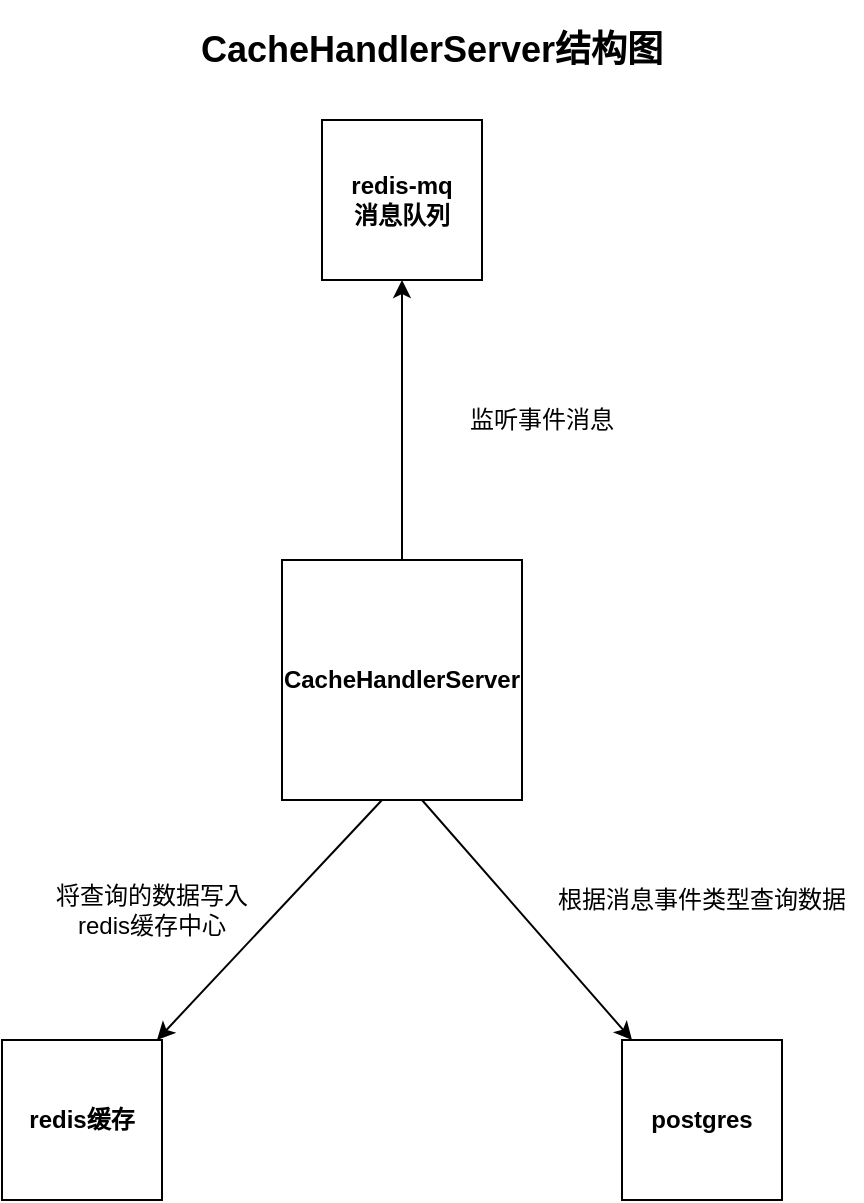 <mxfile version="20.5.1" type="github">
  <diagram name="Page-1" id="42789a77-a242-8287-6e28-9cd8cfd52e62">
    <mxGraphModel dx="1064" dy="784" grid="1" gridSize="10" guides="1" tooltips="1" connect="0" arrows="0" fold="1" page="1" pageScale="1" pageWidth="1100" pageHeight="850" background="none" math="0" shadow="0">
      <root>
        <mxCell id="0" />
        <mxCell id="1" parent="0" />
        <mxCell id="lddYlFQK37-lrur-JPGs-1" value="&lt;b&gt;redis缓存&lt;/b&gt;" style="whiteSpace=wrap;html=1;aspect=fixed;" vertex="1" parent="1">
          <mxGeometry x="290" y="560" width="80" height="80" as="geometry" />
        </mxCell>
        <mxCell id="lddYlFQK37-lrur-JPGs-2" value="&lt;b&gt;postgres&lt;/b&gt;" style="whiteSpace=wrap;html=1;aspect=fixed;" vertex="1" parent="1">
          <mxGeometry x="600" y="560" width="80" height="80" as="geometry" />
        </mxCell>
        <mxCell id="lddYlFQK37-lrur-JPGs-3" value="&lt;b&gt;redis-mq&lt;br&gt;消息队列&lt;/b&gt;" style="whiteSpace=wrap;html=1;aspect=fixed;" vertex="1" parent="1">
          <mxGeometry x="450" y="100" width="80" height="80" as="geometry" />
        </mxCell>
        <mxCell id="lddYlFQK37-lrur-JPGs-4" value="&lt;b&gt;CacheHandlerServer&lt;/b&gt;" style="whiteSpace=wrap;html=1;aspect=fixed;" vertex="1" parent="1">
          <mxGeometry x="430" y="320" width="120" height="120" as="geometry" />
        </mxCell>
        <mxCell id="lddYlFQK37-lrur-JPGs-6" value="" style="endArrow=classic;html=1;rounded=0;exitX=0.5;exitY=0;exitDx=0;exitDy=0;exitPerimeter=0;" edge="1" parent="1" source="lddYlFQK37-lrur-JPGs-4" target="lddYlFQK37-lrur-JPGs-3">
          <mxGeometry width="50" height="50" relative="1" as="geometry">
            <mxPoint x="490" y="300" as="sourcePoint" />
            <mxPoint x="540" y="250" as="targetPoint" />
          </mxGeometry>
        </mxCell>
        <mxCell id="lddYlFQK37-lrur-JPGs-7" value="监听事件消息" style="text;html=1;strokeColor=none;fillColor=none;align=center;verticalAlign=middle;whiteSpace=wrap;rounded=0;" vertex="1" parent="1">
          <mxGeometry x="490" y="230" width="140" height="40" as="geometry" />
        </mxCell>
        <mxCell id="lddYlFQK37-lrur-JPGs-8" value="" style="endArrow=classic;html=1;rounded=0;" edge="1" parent="1" target="lddYlFQK37-lrur-JPGs-2">
          <mxGeometry width="50" height="50" relative="1" as="geometry">
            <mxPoint x="500" y="440" as="sourcePoint" />
            <mxPoint x="550" y="390" as="targetPoint" />
          </mxGeometry>
        </mxCell>
        <mxCell id="lddYlFQK37-lrur-JPGs-9" value="根据消息事件类型查询数据" style="text;html=1;strokeColor=none;fillColor=none;align=center;verticalAlign=middle;whiteSpace=wrap;rounded=0;" vertex="1" parent="1">
          <mxGeometry x="560" y="470" width="160" height="40" as="geometry" />
        </mxCell>
        <mxCell id="lddYlFQK37-lrur-JPGs-10" value="" style="endArrow=classic;html=1;rounded=0;" edge="1" parent="1" target="lddYlFQK37-lrur-JPGs-1">
          <mxGeometry width="50" height="50" relative="1" as="geometry">
            <mxPoint x="480" y="440" as="sourcePoint" />
            <mxPoint x="530" y="390" as="targetPoint" />
          </mxGeometry>
        </mxCell>
        <mxCell id="lddYlFQK37-lrur-JPGs-11" value="将查询的数据写入redis缓存中心" style="text;html=1;strokeColor=none;fillColor=none;align=center;verticalAlign=middle;whiteSpace=wrap;rounded=0;" vertex="1" parent="1">
          <mxGeometry x="310" y="480" width="110" height="30" as="geometry" />
        </mxCell>
        <mxCell id="lddYlFQK37-lrur-JPGs-13" value="&lt;b&gt;&lt;font style=&quot;font-size: 18px;&quot;&gt;CacheHandlerServer结构图&lt;/font&gt;&lt;/b&gt;" style="text;html=1;strokeColor=none;fillColor=none;align=center;verticalAlign=middle;whiteSpace=wrap;rounded=0;" vertex="1" parent="1">
          <mxGeometry x="370" y="40" width="270" height="50" as="geometry" />
        </mxCell>
      </root>
    </mxGraphModel>
  </diagram>
</mxfile>
